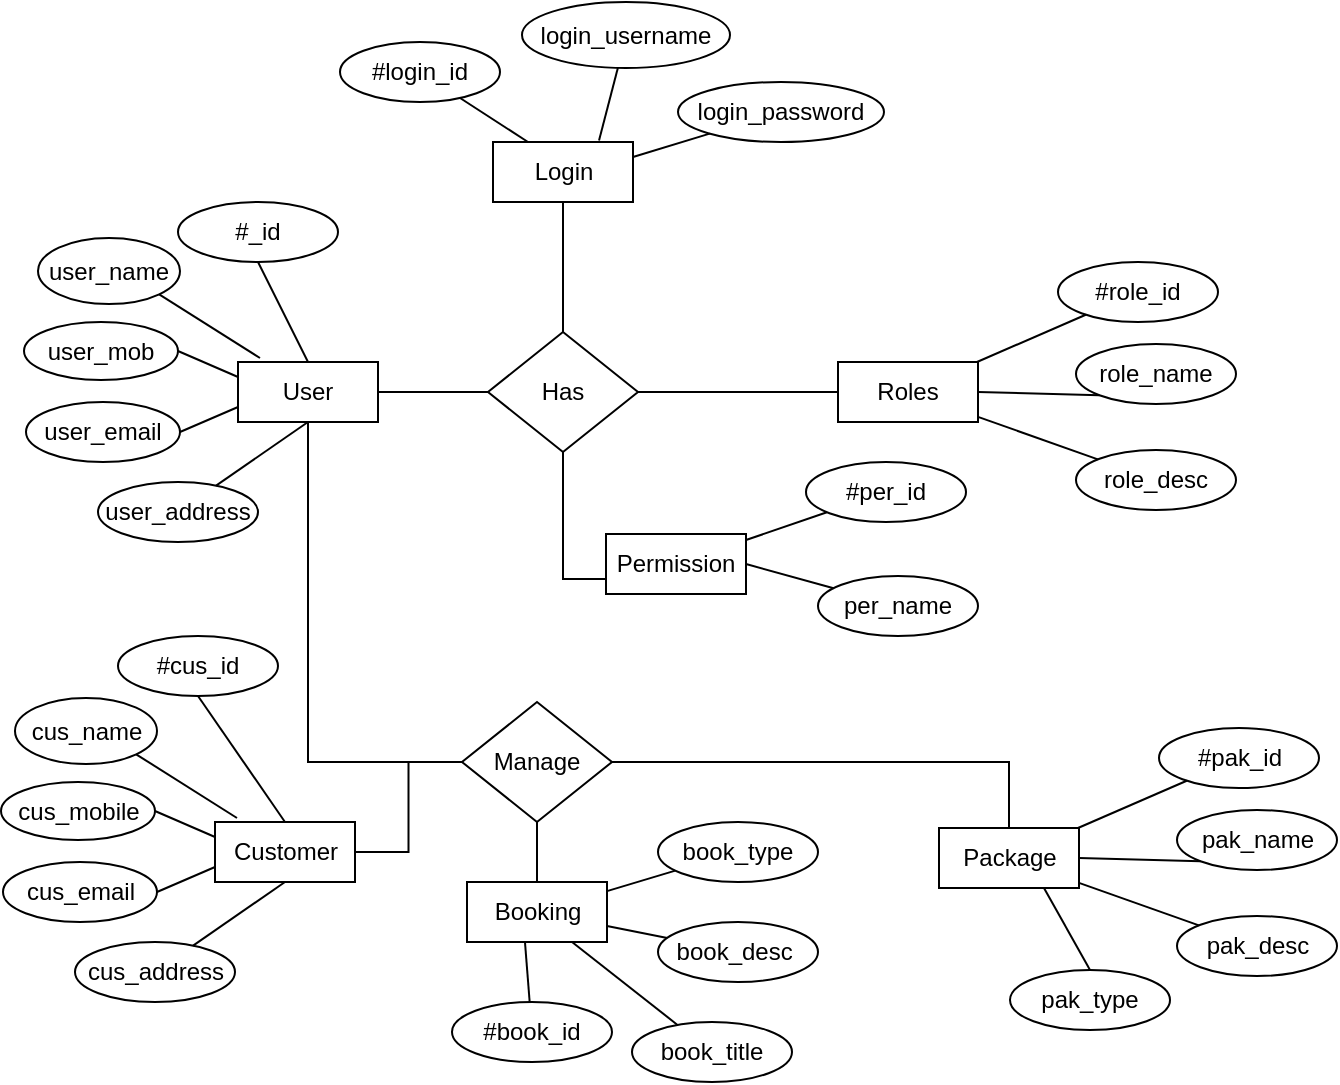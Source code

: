 <mxfile version="15.7.4" type="github">
  <diagram id="-Rr6O7RCSMsCnRUJBeO_" name="Page-1">
    <mxGraphModel dx="1231" dy="1807" grid="1" gridSize="10" guides="1" tooltips="1" connect="1" arrows="1" fold="1" page="1" pageScale="1" pageWidth="850" pageHeight="1100" math="0" shadow="0">
      <root>
        <mxCell id="0" />
        <mxCell id="1" parent="0" />
        <mxCell id="x6s88HMSAjHG18ij0UEw-70" style="edgeStyle=orthogonalEdgeStyle;rounded=0;orthogonalLoop=1;jettySize=auto;html=1;endArrow=none;endFill=0;" edge="1" parent="1" source="x6s88HMSAjHG18ij0UEw-2" target="x6s88HMSAjHG18ij0UEw-68">
          <mxGeometry relative="1" as="geometry" />
        </mxCell>
        <mxCell id="x6s88HMSAjHG18ij0UEw-2" value="User" style="rounded=0;whiteSpace=wrap;html=1;" vertex="1" parent="1">
          <mxGeometry x="230" y="130" width="70" height="30" as="geometry" />
        </mxCell>
        <mxCell id="x6s88HMSAjHG18ij0UEw-5" value="#_id" style="ellipse;whiteSpace=wrap;html=1;" vertex="1" parent="1">
          <mxGeometry x="200" y="50" width="80" height="30" as="geometry" />
        </mxCell>
        <mxCell id="x6s88HMSAjHG18ij0UEw-6" value="user_name" style="ellipse;whiteSpace=wrap;html=1;" vertex="1" parent="1">
          <mxGeometry x="130" y="68" width="71" height="33" as="geometry" />
        </mxCell>
        <mxCell id="x6s88HMSAjHG18ij0UEw-7" value="user_mob" style="ellipse;whiteSpace=wrap;html=1;" vertex="1" parent="1">
          <mxGeometry x="123" y="110" width="77" height="29" as="geometry" />
        </mxCell>
        <mxCell id="x6s88HMSAjHG18ij0UEw-8" value="user_email" style="ellipse;whiteSpace=wrap;html=1;" vertex="1" parent="1">
          <mxGeometry x="124" y="150" width="77" height="30" as="geometry" />
        </mxCell>
        <mxCell id="x6s88HMSAjHG18ij0UEw-9" value="user_address" style="ellipse;whiteSpace=wrap;html=1;" vertex="1" parent="1">
          <mxGeometry x="160" y="190" width="80" height="30" as="geometry" />
        </mxCell>
        <mxCell id="x6s88HMSAjHG18ij0UEw-10" value="" style="endArrow=none;html=1;rounded=0;exitX=0.5;exitY=1;exitDx=0;exitDy=0;entryX=0.5;entryY=0;entryDx=0;entryDy=0;" edge="1" parent="1" source="x6s88HMSAjHG18ij0UEw-5" target="x6s88HMSAjHG18ij0UEw-2">
          <mxGeometry width="50" height="50" relative="1" as="geometry">
            <mxPoint x="400" y="280" as="sourcePoint" />
            <mxPoint x="450" y="230" as="targetPoint" />
          </mxGeometry>
        </mxCell>
        <mxCell id="x6s88HMSAjHG18ij0UEw-11" value="" style="endArrow=none;html=1;rounded=0;exitX=1;exitY=1;exitDx=0;exitDy=0;entryX=0.157;entryY=-0.067;entryDx=0;entryDy=0;entryPerimeter=0;" edge="1" parent="1" source="x6s88HMSAjHG18ij0UEw-6" target="x6s88HMSAjHG18ij0UEw-2">
          <mxGeometry width="50" height="50" relative="1" as="geometry">
            <mxPoint x="209" y="86" as="sourcePoint" />
            <mxPoint x="234" y="136" as="targetPoint" />
          </mxGeometry>
        </mxCell>
        <mxCell id="x6s88HMSAjHG18ij0UEw-13" value="" style="endArrow=none;html=1;rounded=0;entryX=0.5;entryY=1;entryDx=0;entryDy=0;" edge="1" parent="1" source="x6s88HMSAjHG18ij0UEw-9" target="x6s88HMSAjHG18ij0UEw-2">
          <mxGeometry width="50" height="50" relative="1" as="geometry">
            <mxPoint x="369" y="110" as="sourcePoint" />
            <mxPoint x="394" y="160" as="targetPoint" />
          </mxGeometry>
        </mxCell>
        <mxCell id="x6s88HMSAjHG18ij0UEw-14" value="" style="endArrow=none;html=1;rounded=0;exitX=1;exitY=0.5;exitDx=0;exitDy=0;entryX=0;entryY=0.75;entryDx=0;entryDy=0;" edge="1" parent="1" source="x6s88HMSAjHG18ij0UEw-8" target="x6s88HMSAjHG18ij0UEw-2">
          <mxGeometry width="50" height="50" relative="1" as="geometry">
            <mxPoint x="333" y="151" as="sourcePoint" />
            <mxPoint x="358" y="201" as="targetPoint" />
          </mxGeometry>
        </mxCell>
        <mxCell id="x6s88HMSAjHG18ij0UEw-15" value="" style="endArrow=none;html=1;rounded=0;exitX=1;exitY=0.5;exitDx=0;exitDy=0;entryX=0;entryY=0.25;entryDx=0;entryDy=0;" edge="1" parent="1" source="x6s88HMSAjHG18ij0UEw-7" target="x6s88HMSAjHG18ij0UEw-2">
          <mxGeometry width="50" height="50" relative="1" as="geometry">
            <mxPoint x="300" y="60" as="sourcePoint" />
            <mxPoint x="325" y="110" as="targetPoint" />
          </mxGeometry>
        </mxCell>
        <mxCell id="x6s88HMSAjHG18ij0UEw-30" value="Customer" style="rounded=0;whiteSpace=wrap;html=1;" vertex="1" parent="1">
          <mxGeometry x="218.5" y="360" width="70" height="30" as="geometry" />
        </mxCell>
        <mxCell id="x6s88HMSAjHG18ij0UEw-31" value="#cus_id" style="ellipse;whiteSpace=wrap;html=1;" vertex="1" parent="1">
          <mxGeometry x="170" y="267" width="80" height="30" as="geometry" />
        </mxCell>
        <mxCell id="x6s88HMSAjHG18ij0UEw-32" value="cus_name" style="ellipse;whiteSpace=wrap;html=1;" vertex="1" parent="1">
          <mxGeometry x="118.5" y="298" width="71" height="33" as="geometry" />
        </mxCell>
        <mxCell id="x6s88HMSAjHG18ij0UEw-33" value="cus_mobile" style="ellipse;whiteSpace=wrap;html=1;" vertex="1" parent="1">
          <mxGeometry x="111.5" y="340" width="77" height="29" as="geometry" />
        </mxCell>
        <mxCell id="x6s88HMSAjHG18ij0UEw-34" value="cus_email" style="ellipse;whiteSpace=wrap;html=1;" vertex="1" parent="1">
          <mxGeometry x="112.5" y="380" width="77" height="30" as="geometry" />
        </mxCell>
        <mxCell id="x6s88HMSAjHG18ij0UEw-35" value="cus_address" style="ellipse;whiteSpace=wrap;html=1;" vertex="1" parent="1">
          <mxGeometry x="148.5" y="420" width="80" height="30" as="geometry" />
        </mxCell>
        <mxCell id="x6s88HMSAjHG18ij0UEw-36" value="" style="endArrow=none;html=1;rounded=0;exitX=0.5;exitY=1;exitDx=0;exitDy=0;entryX=0.5;entryY=0;entryDx=0;entryDy=0;" edge="1" source="x6s88HMSAjHG18ij0UEw-31" target="x6s88HMSAjHG18ij0UEw-30" parent="1">
          <mxGeometry width="50" height="50" relative="1" as="geometry">
            <mxPoint x="388.5" y="510" as="sourcePoint" />
            <mxPoint x="438.5" y="460" as="targetPoint" />
          </mxGeometry>
        </mxCell>
        <mxCell id="x6s88HMSAjHG18ij0UEw-37" value="" style="endArrow=none;html=1;rounded=0;exitX=1;exitY=1;exitDx=0;exitDy=0;entryX=0.157;entryY=-0.067;entryDx=0;entryDy=0;entryPerimeter=0;" edge="1" source="x6s88HMSAjHG18ij0UEw-32" target="x6s88HMSAjHG18ij0UEw-30" parent="1">
          <mxGeometry width="50" height="50" relative="1" as="geometry">
            <mxPoint x="197.5" y="316" as="sourcePoint" />
            <mxPoint x="222.5" y="366" as="targetPoint" />
          </mxGeometry>
        </mxCell>
        <mxCell id="x6s88HMSAjHG18ij0UEw-38" value="" style="endArrow=none;html=1;rounded=0;entryX=0.5;entryY=1;entryDx=0;entryDy=0;" edge="1" source="x6s88HMSAjHG18ij0UEw-35" target="x6s88HMSAjHG18ij0UEw-30" parent="1">
          <mxGeometry width="50" height="50" relative="1" as="geometry">
            <mxPoint x="357.5" y="340" as="sourcePoint" />
            <mxPoint x="382.5" y="390" as="targetPoint" />
          </mxGeometry>
        </mxCell>
        <mxCell id="x6s88HMSAjHG18ij0UEw-39" value="" style="endArrow=none;html=1;rounded=0;exitX=1;exitY=0.5;exitDx=0;exitDy=0;entryX=0;entryY=0.75;entryDx=0;entryDy=0;" edge="1" source="x6s88HMSAjHG18ij0UEw-34" target="x6s88HMSAjHG18ij0UEw-30" parent="1">
          <mxGeometry width="50" height="50" relative="1" as="geometry">
            <mxPoint x="321.5" y="381" as="sourcePoint" />
            <mxPoint x="346.5" y="431" as="targetPoint" />
          </mxGeometry>
        </mxCell>
        <mxCell id="x6s88HMSAjHG18ij0UEw-40" value="" style="endArrow=none;html=1;rounded=0;exitX=1;exitY=0.5;exitDx=0;exitDy=0;entryX=0;entryY=0.25;entryDx=0;entryDy=0;" edge="1" source="x6s88HMSAjHG18ij0UEw-33" target="x6s88HMSAjHG18ij0UEw-30" parent="1">
          <mxGeometry width="50" height="50" relative="1" as="geometry">
            <mxPoint x="288.5" y="290" as="sourcePoint" />
            <mxPoint x="313.5" y="340" as="targetPoint" />
          </mxGeometry>
        </mxCell>
        <mxCell id="x6s88HMSAjHG18ij0UEw-41" value="Roles" style="rounded=0;whiteSpace=wrap;html=1;" vertex="1" parent="1">
          <mxGeometry x="530" y="130" width="70" height="30" as="geometry" />
        </mxCell>
        <mxCell id="x6s88HMSAjHG18ij0UEw-42" value="#role_id" style="ellipse;whiteSpace=wrap;html=1;" vertex="1" parent="1">
          <mxGeometry x="640" y="80" width="80" height="30" as="geometry" />
        </mxCell>
        <mxCell id="x6s88HMSAjHG18ij0UEw-43" value="role_name" style="ellipse;whiteSpace=wrap;html=1;" vertex="1" parent="1">
          <mxGeometry x="649" y="121" width="80" height="30" as="geometry" />
        </mxCell>
        <mxCell id="x6s88HMSAjHG18ij0UEw-44" value="role_desc" style="ellipse;whiteSpace=wrap;html=1;" vertex="1" parent="1">
          <mxGeometry x="649" y="174" width="80" height="30" as="geometry" />
        </mxCell>
        <mxCell id="x6s88HMSAjHG18ij0UEw-45" value="Login" style="rounded=0;whiteSpace=wrap;html=1;" vertex="1" parent="1">
          <mxGeometry x="357.5" y="20" width="70" height="30" as="geometry" />
        </mxCell>
        <mxCell id="x6s88HMSAjHG18ij0UEw-46" value="#login_id" style="ellipse;whiteSpace=wrap;html=1;" vertex="1" parent="1">
          <mxGeometry x="281" y="-30" width="80" height="30" as="geometry" />
        </mxCell>
        <mxCell id="x6s88HMSAjHG18ij0UEw-47" value="login_username" style="ellipse;whiteSpace=wrap;html=1;" vertex="1" parent="1">
          <mxGeometry x="372" y="-50" width="104" height="33" as="geometry" />
        </mxCell>
        <mxCell id="x6s88HMSAjHG18ij0UEw-48" value="login_password" style="ellipse;whiteSpace=wrap;html=1;" vertex="1" parent="1">
          <mxGeometry x="450" y="-10" width="103" height="30" as="geometry" />
        </mxCell>
        <mxCell id="x6s88HMSAjHG18ij0UEw-49" value="Permission" style="rounded=0;whiteSpace=wrap;html=1;" vertex="1" parent="1">
          <mxGeometry x="414" y="216" width="70" height="30" as="geometry" />
        </mxCell>
        <mxCell id="x6s88HMSAjHG18ij0UEw-50" value="#per_id" style="ellipse;whiteSpace=wrap;html=1;" vertex="1" parent="1">
          <mxGeometry x="514" y="180" width="80" height="30" as="geometry" />
        </mxCell>
        <mxCell id="x6s88HMSAjHG18ij0UEw-51" value="per_name" style="ellipse;whiteSpace=wrap;html=1;" vertex="1" parent="1">
          <mxGeometry x="520" y="237" width="80" height="30" as="geometry" />
        </mxCell>
        <mxCell id="x6s88HMSAjHG18ij0UEw-52" value="Booking" style="rounded=0;whiteSpace=wrap;html=1;" vertex="1" parent="1">
          <mxGeometry x="344.5" y="390" width="70" height="30" as="geometry" />
        </mxCell>
        <mxCell id="x6s88HMSAjHG18ij0UEw-53" value="#book_id" style="ellipse;whiteSpace=wrap;html=1;" vertex="1" parent="1">
          <mxGeometry x="337" y="450" width="80" height="30" as="geometry" />
        </mxCell>
        <mxCell id="x6s88HMSAjHG18ij0UEw-54" value="book_title" style="ellipse;whiteSpace=wrap;html=1;" vertex="1" parent="1">
          <mxGeometry x="427" y="460" width="80" height="30" as="geometry" />
        </mxCell>
        <mxCell id="x6s88HMSAjHG18ij0UEw-55" value="book_type" style="ellipse;whiteSpace=wrap;html=1;" vertex="1" parent="1">
          <mxGeometry x="440" y="360" width="80" height="30" as="geometry" />
        </mxCell>
        <mxCell id="x6s88HMSAjHG18ij0UEw-56" value="book_desc&amp;nbsp;" style="ellipse;whiteSpace=wrap;html=1;" vertex="1" parent="1">
          <mxGeometry x="440" y="410" width="80" height="30" as="geometry" />
        </mxCell>
        <mxCell id="x6s88HMSAjHG18ij0UEw-57" value="" style="endArrow=none;html=1;rounded=0;exitX=0.414;exitY=1;exitDx=0;exitDy=0;exitPerimeter=0;" edge="1" parent="1" source="x6s88HMSAjHG18ij0UEw-52" target="x6s88HMSAjHG18ij0UEw-53">
          <mxGeometry width="50" height="50" relative="1" as="geometry">
            <mxPoint x="487" y="370" as="sourcePoint" />
            <mxPoint x="537" y="320" as="targetPoint" />
          </mxGeometry>
        </mxCell>
        <mxCell id="x6s88HMSAjHG18ij0UEw-58" value="" style="endArrow=none;html=1;rounded=0;exitX=0.75;exitY=1;exitDx=0;exitDy=0;" edge="1" parent="1" source="x6s88HMSAjHG18ij0UEw-52" target="x6s88HMSAjHG18ij0UEw-54">
          <mxGeometry width="50" height="50" relative="1" as="geometry">
            <mxPoint x="413.32" y="420" as="sourcePoint" />
            <mxPoint x="407.001" y="450.033" as="targetPoint" />
          </mxGeometry>
        </mxCell>
        <mxCell id="x6s88HMSAjHG18ij0UEw-59" value="" style="endArrow=none;html=1;rounded=0;" edge="1" parent="1" source="x6s88HMSAjHG18ij0UEw-56" target="x6s88HMSAjHG18ij0UEw-52">
          <mxGeometry width="50" height="50" relative="1" as="geometry">
            <mxPoint x="541.32" y="434" as="sourcePoint" />
            <mxPoint x="535.001" y="464.033" as="targetPoint" />
          </mxGeometry>
        </mxCell>
        <mxCell id="x6s88HMSAjHG18ij0UEw-60" value="" style="endArrow=none;html=1;rounded=0;" edge="1" parent="1" source="x6s88HMSAjHG18ij0UEw-55" target="x6s88HMSAjHG18ij0UEw-52">
          <mxGeometry width="50" height="50" relative="1" as="geometry">
            <mxPoint x="620.32" y="431" as="sourcePoint" />
            <mxPoint x="614.001" y="461.033" as="targetPoint" />
          </mxGeometry>
        </mxCell>
        <mxCell id="x6s88HMSAjHG18ij0UEw-62" value="" style="endArrow=none;html=1;rounded=0;" edge="1" parent="1" source="x6s88HMSAjHG18ij0UEw-49" target="x6s88HMSAjHG18ij0UEw-50">
          <mxGeometry width="50" height="50" relative="1" as="geometry">
            <mxPoint x="314" y="217" as="sourcePoint" />
            <mxPoint x="364" y="167" as="targetPoint" />
          </mxGeometry>
        </mxCell>
        <mxCell id="x6s88HMSAjHG18ij0UEw-63" value="" style="endArrow=none;html=1;rounded=0;exitX=1;exitY=0.5;exitDx=0;exitDy=0;" edge="1" parent="1" source="x6s88HMSAjHG18ij0UEw-49" target="x6s88HMSAjHG18ij0UEw-51">
          <mxGeometry width="50" height="50" relative="1" as="geometry">
            <mxPoint x="488" y="276.88" as="sourcePoint" />
            <mxPoint x="528.479" y="263.002" as="targetPoint" />
          </mxGeometry>
        </mxCell>
        <mxCell id="x6s88HMSAjHG18ij0UEw-64" value="" style="endArrow=none;html=1;rounded=0;" edge="1" parent="1" source="x6s88HMSAjHG18ij0UEw-41" target="x6s88HMSAjHG18ij0UEw-42">
          <mxGeometry width="50" height="50" relative="1" as="geometry">
            <mxPoint x="670" y="240" as="sourcePoint" />
            <mxPoint x="720" y="190" as="targetPoint" />
          </mxGeometry>
        </mxCell>
        <mxCell id="x6s88HMSAjHG18ij0UEw-65" value="" style="endArrow=none;html=1;rounded=0;exitX=1;exitY=0.5;exitDx=0;exitDy=0;entryX=0;entryY=1;entryDx=0;entryDy=0;" edge="1" parent="1" source="x6s88HMSAjHG18ij0UEw-41" target="x6s88HMSAjHG18ij0UEw-43">
          <mxGeometry width="50" height="50" relative="1" as="geometry">
            <mxPoint x="664" y="171.7" as="sourcePoint" />
            <mxPoint x="731.465" y="123.004" as="targetPoint" />
          </mxGeometry>
        </mxCell>
        <mxCell id="x6s88HMSAjHG18ij0UEw-67" value="" style="endArrow=none;html=1;rounded=0;" edge="1" parent="1" source="x6s88HMSAjHG18ij0UEw-41" target="x6s88HMSAjHG18ij0UEw-44">
          <mxGeometry width="50" height="50" relative="1" as="geometry">
            <mxPoint x="669" y="261.7" as="sourcePoint" />
            <mxPoint x="736.465" y="213.004" as="targetPoint" />
          </mxGeometry>
        </mxCell>
        <mxCell id="x6s88HMSAjHG18ij0UEw-71" style="edgeStyle=orthogonalEdgeStyle;rounded=0;orthogonalLoop=1;jettySize=auto;html=1;entryX=0;entryY=0.5;entryDx=0;entryDy=0;endArrow=none;endFill=0;" edge="1" parent="1" source="x6s88HMSAjHG18ij0UEw-68" target="x6s88HMSAjHG18ij0UEw-41">
          <mxGeometry relative="1" as="geometry" />
        </mxCell>
        <mxCell id="x6s88HMSAjHG18ij0UEw-75" style="edgeStyle=orthogonalEdgeStyle;rounded=0;orthogonalLoop=1;jettySize=auto;html=1;endArrow=none;endFill=0;" edge="1" parent="1" source="x6s88HMSAjHG18ij0UEw-68" target="x6s88HMSAjHG18ij0UEw-45">
          <mxGeometry relative="1" as="geometry" />
        </mxCell>
        <mxCell id="x6s88HMSAjHG18ij0UEw-76" style="edgeStyle=orthogonalEdgeStyle;rounded=0;orthogonalLoop=1;jettySize=auto;html=1;entryX=0;entryY=0.75;entryDx=0;entryDy=0;endArrow=none;endFill=0;" edge="1" parent="1" source="x6s88HMSAjHG18ij0UEw-68" target="x6s88HMSAjHG18ij0UEw-49">
          <mxGeometry relative="1" as="geometry" />
        </mxCell>
        <mxCell id="x6s88HMSAjHG18ij0UEw-68" value="Has" style="rhombus;whiteSpace=wrap;html=1;" vertex="1" parent="1">
          <mxGeometry x="355" y="115" width="75" height="60" as="geometry" />
        </mxCell>
        <mxCell id="x6s88HMSAjHG18ij0UEw-78" style="edgeStyle=orthogonalEdgeStyle;rounded=0;orthogonalLoop=1;jettySize=auto;html=1;endArrow=none;endFill=0;" edge="1" parent="1" source="x6s88HMSAjHG18ij0UEw-69" target="x6s88HMSAjHG18ij0UEw-30">
          <mxGeometry relative="1" as="geometry" />
        </mxCell>
        <mxCell id="x6s88HMSAjHG18ij0UEw-79" style="edgeStyle=orthogonalEdgeStyle;rounded=0;orthogonalLoop=1;jettySize=auto;html=1;endArrow=none;endFill=0;" edge="1" parent="1" source="x6s88HMSAjHG18ij0UEw-69" target="x6s88HMSAjHG18ij0UEw-52">
          <mxGeometry relative="1" as="geometry" />
        </mxCell>
        <mxCell id="x6s88HMSAjHG18ij0UEw-81" style="edgeStyle=orthogonalEdgeStyle;rounded=0;orthogonalLoop=1;jettySize=auto;html=1;entryX=0.5;entryY=1;entryDx=0;entryDy=0;endArrow=none;endFill=0;" edge="1" parent="1" source="x6s88HMSAjHG18ij0UEw-69" target="x6s88HMSAjHG18ij0UEw-2">
          <mxGeometry relative="1" as="geometry" />
        </mxCell>
        <mxCell id="x6s88HMSAjHG18ij0UEw-91" style="edgeStyle=orthogonalEdgeStyle;rounded=0;orthogonalLoop=1;jettySize=auto;html=1;endArrow=none;endFill=0;" edge="1" parent="1" source="x6s88HMSAjHG18ij0UEw-69" target="x6s88HMSAjHG18ij0UEw-82">
          <mxGeometry relative="1" as="geometry" />
        </mxCell>
        <mxCell id="x6s88HMSAjHG18ij0UEw-69" value="Manage" style="rhombus;whiteSpace=wrap;html=1;" vertex="1" parent="1">
          <mxGeometry x="342" y="300" width="75" height="60" as="geometry" />
        </mxCell>
        <mxCell id="x6s88HMSAjHG18ij0UEw-72" value="" style="endArrow=none;html=1;rounded=0;exitX=0.25;exitY=0;exitDx=0;exitDy=0;" edge="1" parent="1" source="x6s88HMSAjHG18ij0UEw-45" target="x6s88HMSAjHG18ij0UEw-46">
          <mxGeometry width="50" height="50" relative="1" as="geometry">
            <mxPoint x="488" y="146" as="sourcePoint" />
            <mxPoint x="538" y="96" as="targetPoint" />
          </mxGeometry>
        </mxCell>
        <mxCell id="x6s88HMSAjHG18ij0UEw-73" value="" style="endArrow=none;html=1;rounded=0;exitX=0.25;exitY=0;exitDx=0;exitDy=0;" edge="1" parent="1" target="x6s88HMSAjHG18ij0UEw-47">
          <mxGeometry width="50" height="50" relative="1" as="geometry">
            <mxPoint x="410.51" y="19.25" as="sourcePoint" />
            <mxPoint x="375.998" y="-10.0" as="targetPoint" />
          </mxGeometry>
        </mxCell>
        <mxCell id="x6s88HMSAjHG18ij0UEw-74" value="" style="endArrow=none;html=1;rounded=0;entryX=1;entryY=0.25;entryDx=0;entryDy=0;" edge="1" parent="1" source="x6s88HMSAjHG18ij0UEw-48" target="x6s88HMSAjHG18ij0UEw-45">
          <mxGeometry width="50" height="50" relative="1" as="geometry">
            <mxPoint x="487.909" y="6.346" as="sourcePoint" />
            <mxPoint x="438.998" y="39.0" as="targetPoint" />
          </mxGeometry>
        </mxCell>
        <mxCell id="x6s88HMSAjHG18ij0UEw-80" style="edgeStyle=orthogonalEdgeStyle;rounded=0;orthogonalLoop=1;jettySize=auto;html=1;exitX=0.5;exitY=1;exitDx=0;exitDy=0;entryX=0.25;entryY=1;entryDx=0;entryDy=0;endArrow=none;endFill=0;" edge="1" parent="1" source="x6s88HMSAjHG18ij0UEw-52" target="x6s88HMSAjHG18ij0UEw-52">
          <mxGeometry relative="1" as="geometry" />
        </mxCell>
        <mxCell id="x6s88HMSAjHG18ij0UEw-82" value="Package" style="rounded=0;whiteSpace=wrap;html=1;" vertex="1" parent="1">
          <mxGeometry x="580.5" y="363" width="70" height="30" as="geometry" />
        </mxCell>
        <mxCell id="x6s88HMSAjHG18ij0UEw-83" value="#pak_id" style="ellipse;whiteSpace=wrap;html=1;" vertex="1" parent="1">
          <mxGeometry x="690.5" y="313" width="80" height="30" as="geometry" />
        </mxCell>
        <mxCell id="x6s88HMSAjHG18ij0UEw-84" value="pak_name" style="ellipse;whiteSpace=wrap;html=1;" vertex="1" parent="1">
          <mxGeometry x="699.5" y="354" width="80" height="30" as="geometry" />
        </mxCell>
        <mxCell id="x6s88HMSAjHG18ij0UEw-85" value="pak_desc" style="ellipse;whiteSpace=wrap;html=1;" vertex="1" parent="1">
          <mxGeometry x="699.5" y="407" width="80" height="30" as="geometry" />
        </mxCell>
        <mxCell id="x6s88HMSAjHG18ij0UEw-86" value="" style="endArrow=none;html=1;rounded=0;" edge="1" source="x6s88HMSAjHG18ij0UEw-82" target="x6s88HMSAjHG18ij0UEw-83" parent="1">
          <mxGeometry width="50" height="50" relative="1" as="geometry">
            <mxPoint x="720.5" y="473" as="sourcePoint" />
            <mxPoint x="770.5" y="423" as="targetPoint" />
          </mxGeometry>
        </mxCell>
        <mxCell id="x6s88HMSAjHG18ij0UEw-87" value="" style="endArrow=none;html=1;rounded=0;exitX=1;exitY=0.5;exitDx=0;exitDy=0;entryX=0;entryY=1;entryDx=0;entryDy=0;" edge="1" source="x6s88HMSAjHG18ij0UEw-82" target="x6s88HMSAjHG18ij0UEw-84" parent="1">
          <mxGeometry width="50" height="50" relative="1" as="geometry">
            <mxPoint x="714.5" y="404.7" as="sourcePoint" />
            <mxPoint x="781.965" y="356.004" as="targetPoint" />
          </mxGeometry>
        </mxCell>
        <mxCell id="x6s88HMSAjHG18ij0UEw-88" value="" style="endArrow=none;html=1;rounded=0;" edge="1" source="x6s88HMSAjHG18ij0UEw-82" target="x6s88HMSAjHG18ij0UEw-85" parent="1">
          <mxGeometry width="50" height="50" relative="1" as="geometry">
            <mxPoint x="719.5" y="494.7" as="sourcePoint" />
            <mxPoint x="786.965" y="446.004" as="targetPoint" />
          </mxGeometry>
        </mxCell>
        <mxCell id="x6s88HMSAjHG18ij0UEw-89" value="pak_type" style="ellipse;whiteSpace=wrap;html=1;" vertex="1" parent="1">
          <mxGeometry x="616" y="434" width="80" height="30" as="geometry" />
        </mxCell>
        <mxCell id="x6s88HMSAjHG18ij0UEw-90" value="" style="endArrow=none;html=1;rounded=0;entryX=0.75;entryY=1;entryDx=0;entryDy=0;exitX=0.5;exitY=0;exitDx=0;exitDy=0;" edge="1" parent="1" source="x6s88HMSAjHG18ij0UEw-89" target="x6s88HMSAjHG18ij0UEw-82">
          <mxGeometry width="50" height="50" relative="1" as="geometry">
            <mxPoint x="450" y="360" as="sourcePoint" />
            <mxPoint x="500" y="310" as="targetPoint" />
          </mxGeometry>
        </mxCell>
      </root>
    </mxGraphModel>
  </diagram>
</mxfile>
